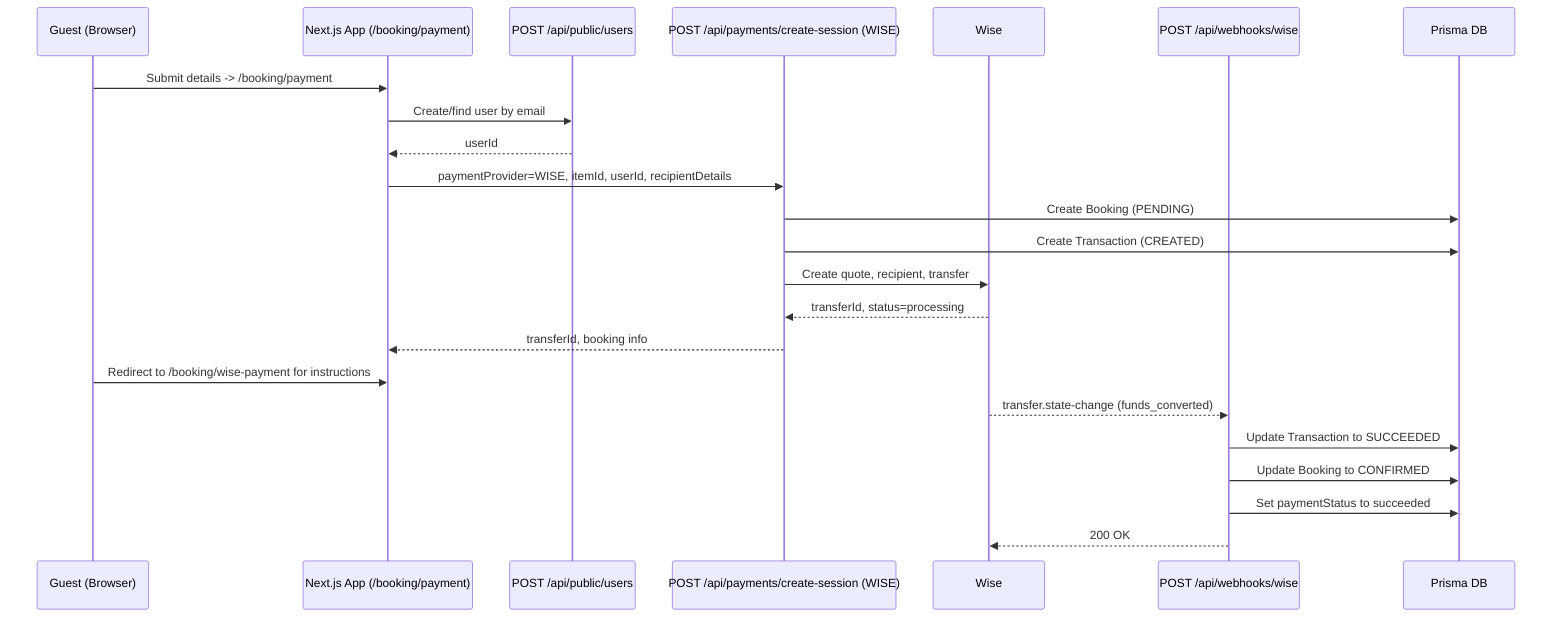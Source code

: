 sequenceDiagram
  participant G as Guest (Browser)
  participant FE as Next.js App (/booking/payment)
  participant PUB as POST /api/public/users
  participant SES as POST /api/payments/create-session (WISE)
  participant W as Wise
  participant WH as POST /api/webhooks/wise
  participant DB as Prisma DB
  G->>FE: Submit details -> /booking/payment
  FE->>PUB: Create/find user by email
  PUB-->>FE: userId
  FE->>SES: paymentProvider=WISE, itemId, userId, recipientDetails
  SES->>DB: Create Booking (PENDING)
  SES->>DB: Create Transaction (CREATED)
  SES->>W: Create quote, recipient, transfer
  W-->>SES: transferId, status=processing
  SES-->>FE: transferId, booking info
  G->>FE: Redirect to /booking/wise-payment for instructions
  W-->>WH: transfer.state-change (funds_converted)
  WH->>DB: Update Transaction to SUCCEEDED
  WH->>DB: Update Booking to CONFIRMED
  WH->>DB: Set paymentStatus to succeeded
  WH-->>W: 200 OK